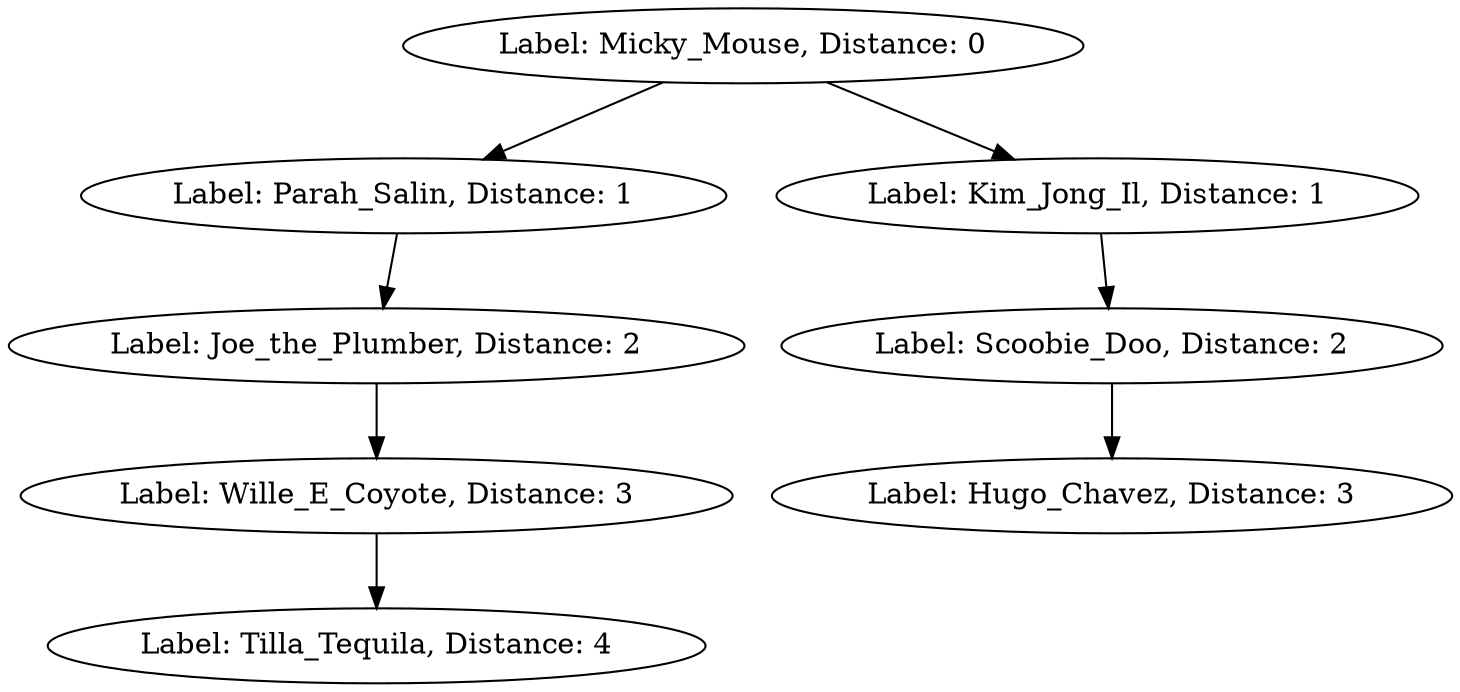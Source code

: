 digraph G {
Micky_Mouse [label= "Label: Micky_Mouse, Distance: 0"];
Micky_Mouse -> Parah_Salin
Micky_Mouse -> Kim_Jong_Il
Parah_Salin [label= "Label: Parah_Salin, Distance: 1"];
Parah_Salin -> Joe_the_Plumber
Joe_the_Plumber [label= "Label: Joe_the_Plumber, Distance: 2"];
Joe_the_Plumber -> Wille_E_Coyote
Wille_E_Coyote [label= "Label: Wille_E_Coyote, Distance: 3"];
Wille_E_Coyote -> Tilla_Tequila
Tilla_Tequila [label= "Label: Tilla_Tequila, Distance: 4"];
Kim_Jong_Il [label= "Label: Kim_Jong_Il, Distance: 1"];
Kim_Jong_Il -> Scoobie_Doo
Scoobie_Doo [label= "Label: Scoobie_Doo, Distance: 2"];
Scoobie_Doo -> Hugo_Chavez
Hugo_Chavez [label= "Label: Hugo_Chavez, Distance: 3"];
}
